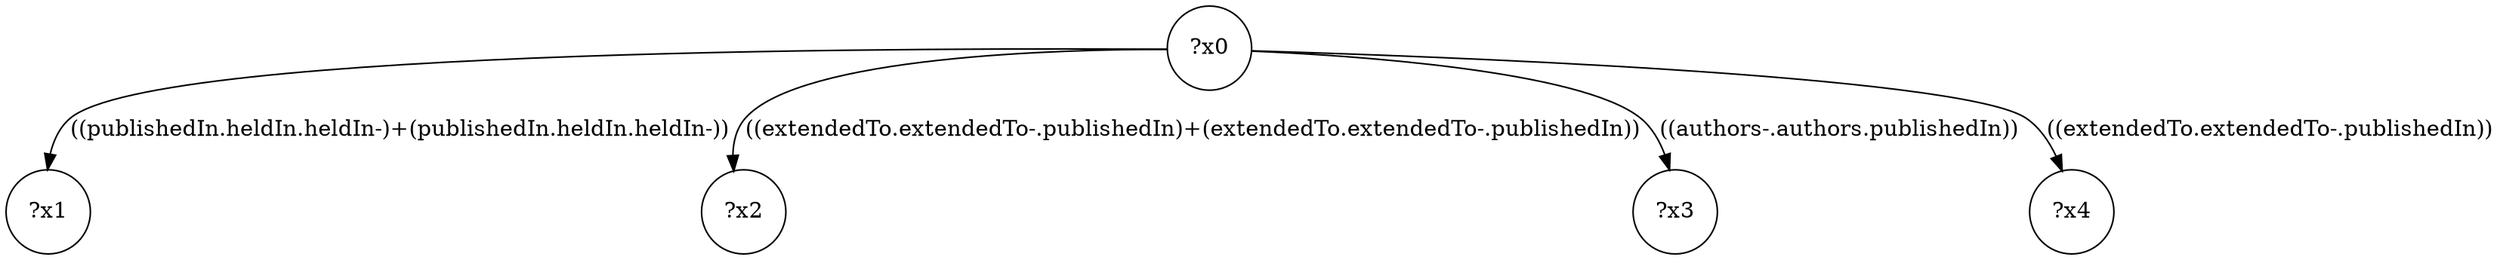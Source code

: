digraph g {
	x0 [shape=circle, label="?x0"];
	x1 [shape=circle, label="?x1"];
	x0 -> x1 [label="((publishedIn.heldIn.heldIn-)+(publishedIn.heldIn.heldIn-))"];
	x2 [shape=circle, label="?x2"];
	x0 -> x2 [label="((extendedTo.extendedTo-.publishedIn)+(extendedTo.extendedTo-.publishedIn))"];
	x3 [shape=circle, label="?x3"];
	x0 -> x3 [label="((authors-.authors.publishedIn))"];
	x4 [shape=circle, label="?x4"];
	x0 -> x4 [label="((extendedTo.extendedTo-.publishedIn))"];
}
